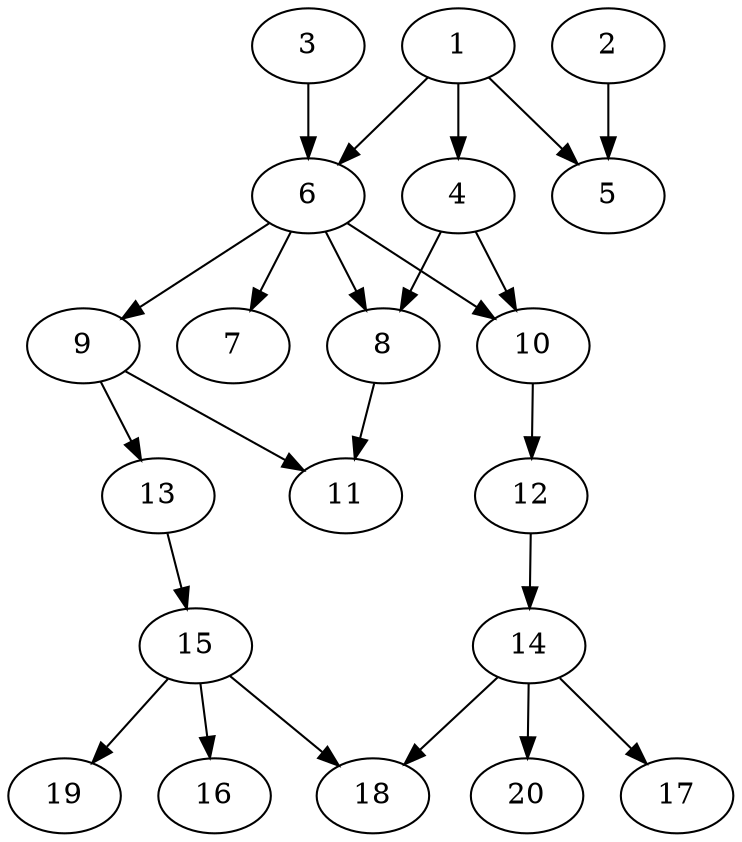 // DAG automatically generated by daggen at Thu Oct  3 13:58:42 2019
// ./daggen --dot -n 20 --ccr 0.3 --fat 0.5 --regular 0.5 --density 0.6 --mindata 5242880 --maxdata 52428800 
digraph G {
  1 [size="40072533", alpha="0.01", expect_size="12021760"] 
  1 -> 4 [size ="12021760"]
  1 -> 5 [size ="12021760"]
  1 -> 6 [size ="12021760"]
  2 [size="64621227", alpha="0.04", expect_size="19386368"] 
  2 -> 5 [size ="19386368"]
  3 [size="60156587", alpha="0.01", expect_size="18046976"] 
  3 -> 6 [size ="18046976"]
  4 [size="130676053", alpha="0.00", expect_size="39202816"] 
  4 -> 8 [size ="39202816"]
  4 -> 10 [size ="39202816"]
  5 [size="39714133", alpha="0.10", expect_size="11914240"] 
  6 [size="99123200", alpha="0.18", expect_size="29736960"] 
  6 -> 7 [size ="29736960"]
  6 -> 8 [size ="29736960"]
  6 -> 9 [size ="29736960"]
  6 -> 10 [size ="29736960"]
  7 [size="61440000", alpha="0.13", expect_size="18432000"] 
  8 [size="146022400", alpha="0.17", expect_size="43806720"] 
  8 -> 11 [size ="43806720"]
  9 [size="123050667", alpha="0.07", expect_size="36915200"] 
  9 -> 11 [size ="36915200"]
  9 -> 13 [size ="36915200"]
  10 [size="74997760", alpha="0.11", expect_size="22499328"] 
  10 -> 12 [size ="22499328"]
  11 [size="47923200", alpha="0.18", expect_size="14376960"] 
  12 [size="53439147", alpha="0.16", expect_size="16031744"] 
  12 -> 14 [size ="16031744"]
  13 [size="85104640", alpha="0.02", expect_size="25531392"] 
  13 -> 15 [size ="25531392"]
  14 [size="91555840", alpha="0.10", expect_size="27466752"] 
  14 -> 17 [size ="27466752"]
  14 -> 18 [size ="27466752"]
  14 -> 20 [size ="27466752"]
  15 [size="93648213", alpha="0.14", expect_size="28094464"] 
  15 -> 16 [size ="28094464"]
  15 -> 18 [size ="28094464"]
  15 -> 19 [size ="28094464"]
  16 [size="173772800", alpha="0.15", expect_size="52131840"] 
  17 [size="154494293", alpha="0.15", expect_size="46348288"] 
  18 [size="96471040", alpha="0.18", expect_size="28941312"] 
  19 [size="72349013", alpha="0.09", expect_size="21704704"] 
  20 [size="125931520", alpha="0.08", expect_size="37779456"] 
}
